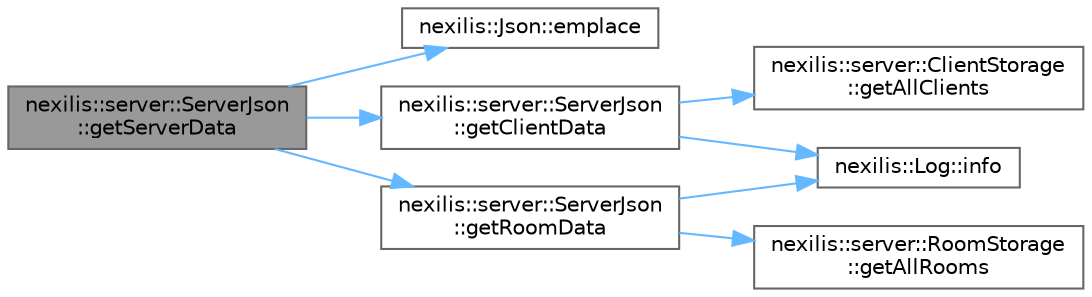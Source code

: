 digraph "nexilis::server::ServerJson::getServerData"
{
 // LATEX_PDF_SIZE
  bgcolor="transparent";
  edge [fontname=Helvetica,fontsize=10,labelfontname=Helvetica,labelfontsize=10];
  node [fontname=Helvetica,fontsize=10,shape=box,height=0.2,width=0.4];
  rankdir="LR";
  Node1 [id="Node000001",label="nexilis::server::ServerJson\l::getServerData",height=0.2,width=0.4,color="gray40", fillcolor="grey60", style="filled", fontcolor="black",tooltip="Return all data from the server."];
  Node1 -> Node2 [id="edge1_Node000001_Node000002",color="steelblue1",style="solid",tooltip=" "];
  Node2 [id="Node000002",label="nexilis::Json::emplace",height=0.2,width=0.4,color="grey40", fillcolor="white", style="filled",URL="$d7/de9/classnexilis_1_1Json.html#a59fe0c8498a692d754af7aa490c39f8f",tooltip="Merge second object to the first one."];
  Node1 -> Node3 [id="edge2_Node000001_Node000003",color="steelblue1",style="solid",tooltip=" "];
  Node3 [id="Node000003",label="nexilis::server::ServerJson\l::getClientData",height=0.2,width=0.4,color="grey40", fillcolor="white", style="filled",URL="$d6/dc0/classnexilis_1_1server_1_1ServerJson.html#a644be521790ad79ccf5752920e3c9e56",tooltip="Get data about the clients in the server."];
  Node3 -> Node4 [id="edge3_Node000003_Node000004",color="steelblue1",style="solid",tooltip=" "];
  Node4 [id="Node000004",label="nexilis::server::ClientStorage\l::getAllClients",height=0.2,width=0.4,color="grey40", fillcolor="white", style="filled",URL="$da/de9/classnexilis_1_1server_1_1ClientStorage.html#a794d36441842b510ffa49dc093b4e9ed",tooltip=" "];
  Node3 -> Node5 [id="edge4_Node000003_Node000005",color="steelblue1",style="solid",tooltip=" "];
  Node5 [id="Node000005",label="nexilis::Log::info",height=0.2,width=0.4,color="grey40", fillcolor="white", style="filled",URL="$dc/dbc/classnexilis_1_1Log.html#a66755adfac1917c8b8791a018f31c643",tooltip=" "];
  Node1 -> Node6 [id="edge5_Node000001_Node000006",color="steelblue1",style="solid",tooltip=" "];
  Node6 [id="Node000006",label="nexilis::server::ServerJson\l::getRoomData",height=0.2,width=0.4,color="grey40", fillcolor="white", style="filled",URL="$d6/dc0/classnexilis_1_1server_1_1ServerJson.html#a869d0093fb9e50ceae2e1e72a59cce1f",tooltip="Get data about the rooms in the server."];
  Node6 -> Node7 [id="edge6_Node000006_Node000007",color="steelblue1",style="solid",tooltip=" "];
  Node7 [id="Node000007",label="nexilis::server::RoomStorage\l::getAllRooms",height=0.2,width=0.4,color="grey40", fillcolor="white", style="filled",URL="$db/d96/classnexilis_1_1server_1_1RoomStorage.html#afb508e42ad9e8246209a81cea08d9144",tooltip="Get all the rooms in the server."];
  Node6 -> Node5 [id="edge7_Node000006_Node000005",color="steelblue1",style="solid",tooltip=" "];
}
